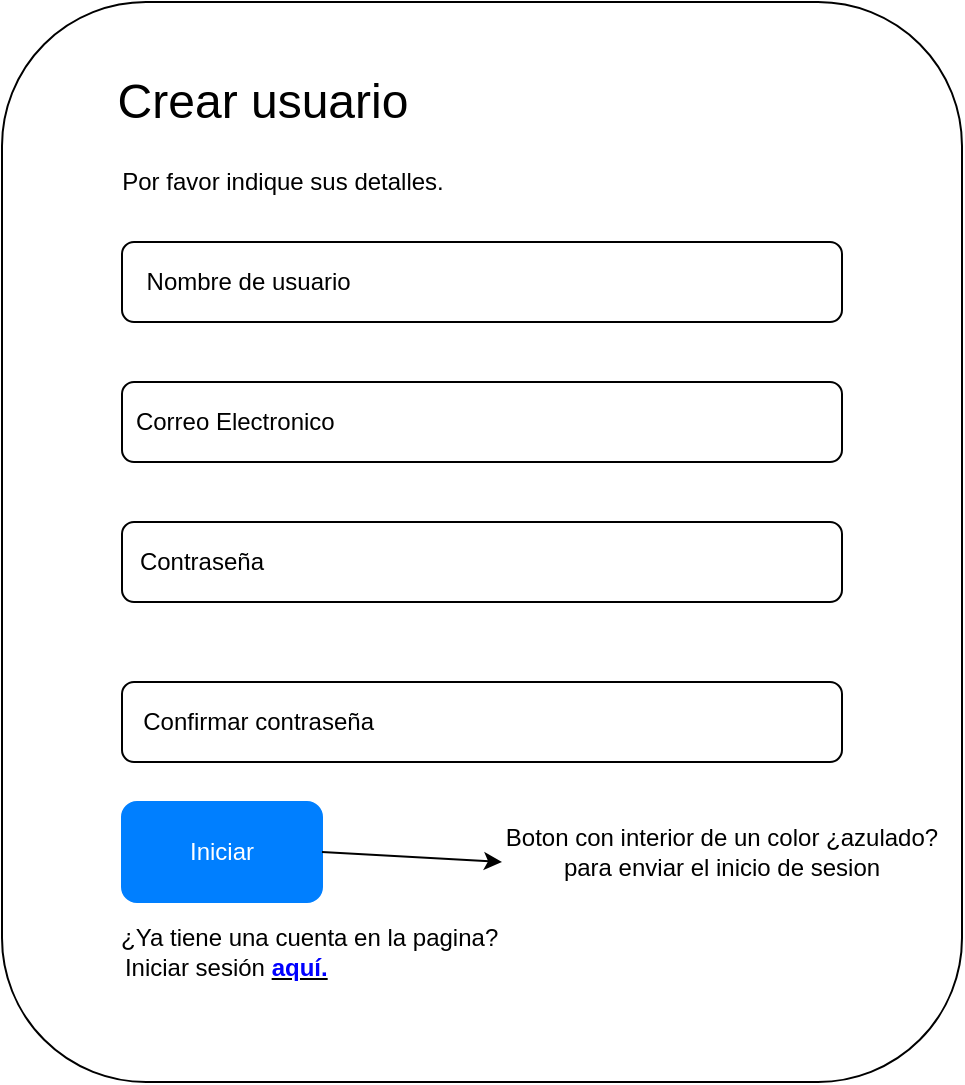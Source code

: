 <mxfile version="13.7.3" type="github">
  <diagram id="nvdBFDoKT1455C5fFc9Z" name="Page-1">
    <mxGraphModel dx="1662" dy="762" grid="1" gridSize="10" guides="1" tooltips="1" connect="1" arrows="1" fold="1" page="1" pageScale="1" pageWidth="827" pageHeight="1169" math="0" shadow="0">
      <root>
        <mxCell id="0" />
        <mxCell id="1" parent="0" />
        <mxCell id="ottgJahFPIsLLnnK-_JQ-1" value="" style="rounded=1;whiteSpace=wrap;html=1;" parent="1" vertex="1">
          <mxGeometry x="200" y="80" width="480" height="540" as="geometry" />
        </mxCell>
        <mxCell id="ottgJahFPIsLLnnK-_JQ-4" value="Nombre de usuario&amp;nbsp; &amp;nbsp; &amp;nbsp; &amp;nbsp; &amp;nbsp; &amp;nbsp; &amp;nbsp; &amp;nbsp; &amp;nbsp; &amp;nbsp; &amp;nbsp; &amp;nbsp; &amp;nbsp; &amp;nbsp; &amp;nbsp; &amp;nbsp; &amp;nbsp; &amp;nbsp; &amp;nbsp; &amp;nbsp; &amp;nbsp; &amp;nbsp; &amp;nbsp; &amp;nbsp; &amp;nbsp; &amp;nbsp; &amp;nbsp; &amp;nbsp; &amp;nbsp; &amp;nbsp; &amp;nbsp; &amp;nbsp; &amp;nbsp; &amp;nbsp; &amp;nbsp;&amp;nbsp;" style="rounded=1;whiteSpace=wrap;html=1;" parent="1" vertex="1">
          <mxGeometry x="260" y="200" width="360" height="40" as="geometry" />
        </mxCell>
        <mxCell id="ottgJahFPIsLLnnK-_JQ-5" value="Contraseña&amp;nbsp; &amp;nbsp; &amp;nbsp; &amp;nbsp; &amp;nbsp; &amp;nbsp; &amp;nbsp; &amp;nbsp; &amp;nbsp; &amp;nbsp; &amp;nbsp; &amp;nbsp; &amp;nbsp; &amp;nbsp; &amp;nbsp; &amp;nbsp; &amp;nbsp; &amp;nbsp; &amp;nbsp; &amp;nbsp; &amp;nbsp; &amp;nbsp; &amp;nbsp; &amp;nbsp; &amp;nbsp; &amp;nbsp; &amp;nbsp; &amp;nbsp; &amp;nbsp; &amp;nbsp; &amp;nbsp; &amp;nbsp; &amp;nbsp; &amp;nbsp; &amp;nbsp; &amp;nbsp; &amp;nbsp; &amp;nbsp; &amp;nbsp; &amp;nbsp; &amp;nbsp; &amp;nbsp;&amp;nbsp;" style="rounded=1;whiteSpace=wrap;html=1;" parent="1" vertex="1">
          <mxGeometry x="260" y="340" width="360" height="40" as="geometry" />
        </mxCell>
        <mxCell id="ottgJahFPIsLLnnK-_JQ-7" value="&lt;font style=&quot;font-size: 24px&quot;&gt;Crear usuario&lt;/font&gt;" style="text;html=1;resizable=0;autosize=1;align=center;verticalAlign=middle;points=[];fillColor=none;strokeColor=none;rounded=0;" parent="1" vertex="1">
          <mxGeometry x="250" y="120" width="160" height="20" as="geometry" />
        </mxCell>
        <mxCell id="ottgJahFPIsLLnnK-_JQ-8" value="Por favor indique sus detalles." style="text;html=1;resizable=0;autosize=1;align=center;verticalAlign=middle;points=[];fillColor=none;strokeColor=none;rounded=0;" parent="1" vertex="1">
          <mxGeometry x="250" y="160" width="180" height="20" as="geometry" />
        </mxCell>
        <mxCell id="ottgJahFPIsLLnnK-_JQ-9" value="Confirmar contraseña&amp;nbsp; &amp;nbsp; &amp;nbsp; &amp;nbsp; &amp;nbsp; &amp;nbsp; &amp;nbsp; &amp;nbsp; &amp;nbsp; &amp;nbsp; &amp;nbsp; &amp;nbsp; &amp;nbsp; &amp;nbsp; &amp;nbsp; &amp;nbsp; &amp;nbsp; &amp;nbsp; &amp;nbsp; &amp;nbsp; &amp;nbsp; &amp;nbsp; &amp;nbsp; &amp;nbsp; &amp;nbsp; &amp;nbsp; &amp;nbsp; &amp;nbsp; &amp;nbsp; &amp;nbsp; &amp;nbsp; &amp;nbsp; &amp;nbsp; &amp;nbsp;" style="rounded=1;whiteSpace=wrap;html=1;" parent="1" vertex="1">
          <mxGeometry x="260" y="420" width="360" height="40" as="geometry" />
        </mxCell>
        <mxCell id="ottgJahFPIsLLnnK-_JQ-10" value="Correo Electronico&amp;nbsp; &amp;nbsp; &amp;nbsp; &amp;nbsp; &amp;nbsp; &amp;nbsp; &amp;nbsp; &amp;nbsp; &amp;nbsp; &amp;nbsp; &amp;nbsp; &amp;nbsp; &amp;nbsp; &amp;nbsp; &amp;nbsp; &amp;nbsp; &amp;nbsp; &amp;nbsp; &amp;nbsp; &amp;nbsp; &amp;nbsp; &amp;nbsp; &amp;nbsp; &amp;nbsp; &amp;nbsp; &amp;nbsp; &amp;nbsp; &amp;nbsp; &amp;nbsp; &amp;nbsp; &amp;nbsp; &amp;nbsp; &amp;nbsp; &amp;nbsp; &amp;nbsp; &amp;nbsp; &amp;nbsp;&amp;nbsp;" style="rounded=1;whiteSpace=wrap;html=1;" parent="1" vertex="1">
          <mxGeometry x="260" y="270" width="360" height="40" as="geometry" />
        </mxCell>
        <mxCell id="ottgJahFPIsLLnnK-_JQ-11" value="¿Ya tiene una cuenta en la pagina?&amp;nbsp;&lt;br&gt;Iniciar sesión &lt;u style=&quot;background-color: rgb(255 , 255 , 255)&quot;&gt;&lt;b&gt;&lt;font color=&quot;#0000ff&quot;&gt;aquí.&lt;/font&gt;&lt;/b&gt;&lt;/u&gt;&amp;nbsp; &amp;nbsp; &amp;nbsp; &amp;nbsp; &amp;nbsp; &amp;nbsp; &amp;nbsp; &amp;nbsp; &amp;nbsp; &amp;nbsp; &amp;nbsp; &amp;nbsp; &amp;nbsp;&amp;nbsp;" style="text;html=1;resizable=0;autosize=1;align=center;verticalAlign=middle;points=[];fillColor=none;strokeColor=none;rounded=0;" parent="1" vertex="1">
          <mxGeometry x="250" y="540" width="210" height="30" as="geometry" />
        </mxCell>
        <mxCell id="ottgJahFPIsLLnnK-_JQ-13" value="&lt;font color=&quot;#ffffff&quot;&gt;Iniciar&lt;/font&gt;" style="rounded=1;whiteSpace=wrap;html=1;fillColor=#007FFF;strokeColor=#007FFF;" parent="1" vertex="1">
          <mxGeometry x="260" y="480" width="100" height="50" as="geometry" />
        </mxCell>
        <mxCell id="ottgJahFPIsLLnnK-_JQ-15" value="" style="endArrow=classic;html=1;exitX=1;exitY=0.5;exitDx=0;exitDy=0;entryX=0;entryY=0.75;entryDx=0;entryDy=0;" parent="1" source="ottgJahFPIsLLnnK-_JQ-13" target="ottgJahFPIsLLnnK-_JQ-17" edge="1">
          <mxGeometry width="50" height="50" relative="1" as="geometry">
            <mxPoint x="550" y="390" as="sourcePoint" />
            <mxPoint x="600" y="340" as="targetPoint" />
          </mxGeometry>
        </mxCell>
        <mxCell id="ottgJahFPIsLLnnK-_JQ-17" value="Boton con interior de un color ¿azulado? para enviar el inicio de sesion" style="text;html=1;strokeColor=none;fillColor=none;align=center;verticalAlign=middle;whiteSpace=wrap;rounded=0;" parent="1" vertex="1">
          <mxGeometry x="450" y="495" width="220" height="20" as="geometry" />
        </mxCell>
      </root>
    </mxGraphModel>
  </diagram>
</mxfile>
